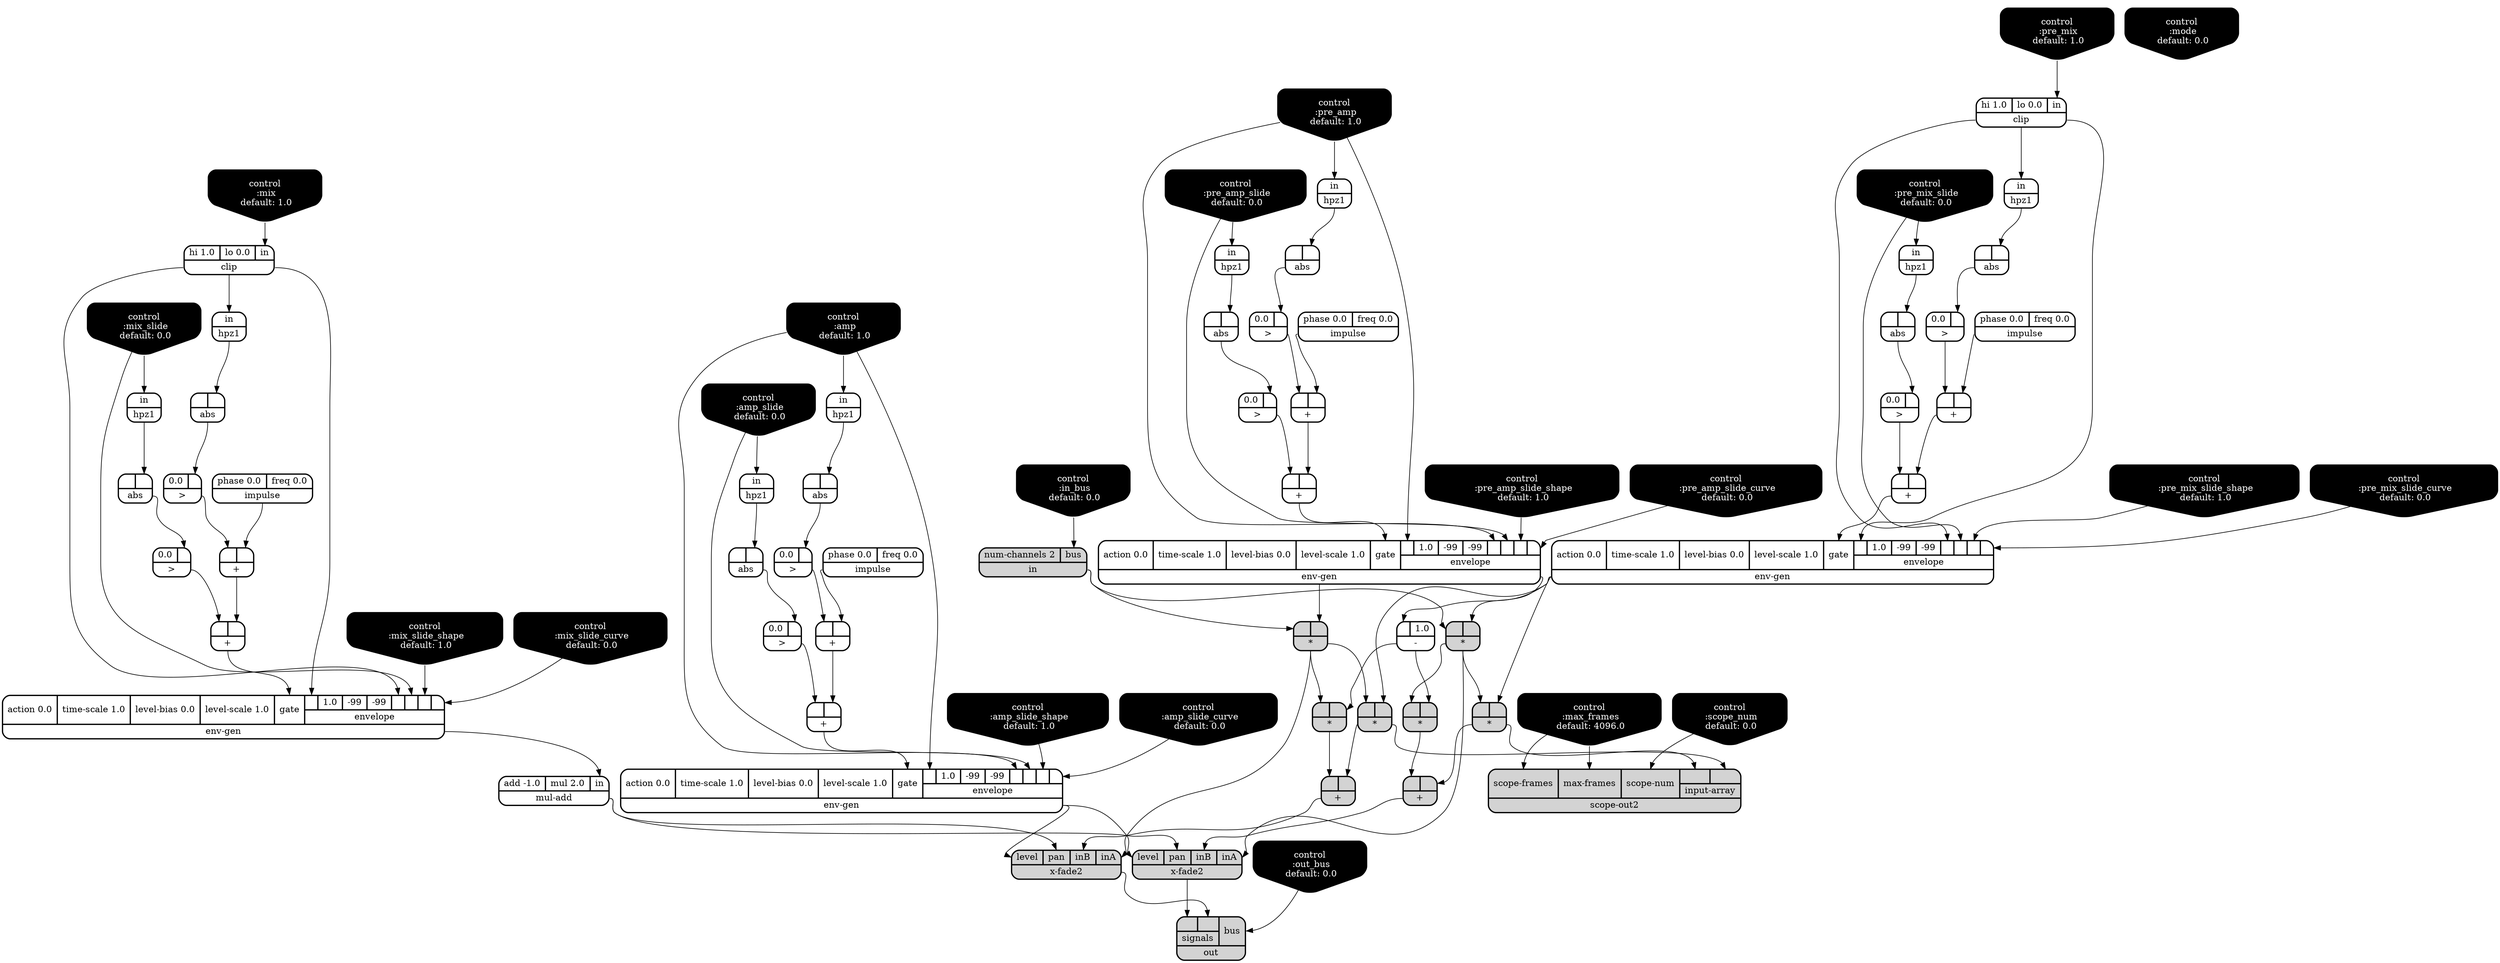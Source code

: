 digraph synthdef {
32 [label = "{{ <b> |<a> } |<__UG_NAME__>* }" style="filled, bold, rounded"  shape=record rankdir=LR];
67 [label = "{{ <b> |<a> } |<__UG_NAME__>* }" style="filled, bold, rounded"  shape=record rankdir=LR];
68 [label = "{{ <b> |<a> } |<__UG_NAME__>* }" style="filled, bold, rounded"  shape=record rankdir=LR];
69 [label = "{{ <b> |<a> } |<__UG_NAME__>* }" style="filled, bold, rounded"  shape=record rankdir=LR];
70 [label = "{{ <b> |<a> } |<__UG_NAME__>* }" style="filled, bold, rounded"  shape=record rankdir=LR];
73 [label = "{{ <b> |<a> } |<__UG_NAME__>* }" style="filled, bold, rounded"  shape=record rankdir=LR];
25 [label = "{{ <b> |<a> } |<__UG_NAME__>+ }" style="bold, rounded" shape=record rankdir=LR];
29 [label = "{{ <b> |<a> } |<__UG_NAME__>+ }" style="bold, rounded" shape=record rankdir=LR];
38 [label = "{{ <b> |<a> } |<__UG_NAME__>+ }" style="bold, rounded" shape=record rankdir=LR];
42 [label = "{{ <b> |<a> } |<__UG_NAME__>+ }" style="bold, rounded" shape=record rankdir=LR];
49 [label = "{{ <b> |<a> } |<__UG_NAME__>+ }" style="bold, rounded" shape=record rankdir=LR];
53 [label = "{{ <b> |<a> } |<__UG_NAME__>+ }" style="bold, rounded" shape=record rankdir=LR];
60 [label = "{{ <b> |<a> } |<__UG_NAME__>+ }" style="bold, rounded" shape=record rankdir=LR];
64 [label = "{{ <b> |<a> } |<__UG_NAME__>+ }" style="bold, rounded" shape=record rankdir=LR];
71 [label = "{{ <b> |<a> } |<__UG_NAME__>+ }" style="filled, bold, rounded"  shape=record rankdir=LR];
74 [label = "{{ <b> |<a> } |<__UG_NAME__>+ }" style="filled, bold, rounded"  shape=record rankdir=LR];
66 [label = "{{ <b> |<a> 1.0} |<__UG_NAME__>- }" style="bold, rounded" shape=record rankdir=LR];
24 [label = "{{ <b> 0.0|<a> } |<__UG_NAME__>\> }" style="bold, rounded" shape=record rankdir=LR];
28 [label = "{{ <b> 0.0|<a> } |<__UG_NAME__>\> }" style="bold, rounded" shape=record rankdir=LR];
37 [label = "{{ <b> 0.0|<a> } |<__UG_NAME__>\> }" style="bold, rounded" shape=record rankdir=LR];
41 [label = "{{ <b> 0.0|<a> } |<__UG_NAME__>\> }" style="bold, rounded" shape=record rankdir=LR];
48 [label = "{{ <b> 0.0|<a> } |<__UG_NAME__>\> }" style="bold, rounded" shape=record rankdir=LR];
52 [label = "{{ <b> 0.0|<a> } |<__UG_NAME__>\> }" style="bold, rounded" shape=record rankdir=LR];
59 [label = "{{ <b> 0.0|<a> } |<__UG_NAME__>\> }" style="bold, rounded" shape=record rankdir=LR];
63 [label = "{{ <b> 0.0|<a> } |<__UG_NAME__>\> }" style="bold, rounded" shape=record rankdir=LR];
23 [label = "{{ <b> |<a> } |<__UG_NAME__>abs }" style="bold, rounded" shape=record rankdir=LR];
27 [label = "{{ <b> |<a> } |<__UG_NAME__>abs }" style="bold, rounded" shape=record rankdir=LR];
36 [label = "{{ <b> |<a> } |<__UG_NAME__>abs }" style="bold, rounded" shape=record rankdir=LR];
40 [label = "{{ <b> |<a> } |<__UG_NAME__>abs }" style="bold, rounded" shape=record rankdir=LR];
47 [label = "{{ <b> |<a> } |<__UG_NAME__>abs }" style="bold, rounded" shape=record rankdir=LR];
51 [label = "{{ <b> |<a> } |<__UG_NAME__>abs }" style="bold, rounded" shape=record rankdir=LR];
58 [label = "{{ <b> |<a> } |<__UG_NAME__>abs }" style="bold, rounded" shape=record rankdir=LR];
62 [label = "{{ <b> |<a> } |<__UG_NAME__>abs }" style="bold, rounded" shape=record rankdir=LR];
34 [label = "{{ <hi> hi 1.0|<lo> lo 0.0|<in> in} |<__UG_NAME__>clip }" style="bold, rounded" shape=record rankdir=LR];
55 [label = "{{ <hi> hi 1.0|<lo> lo 0.0|<in> in} |<__UG_NAME__>clip }" style="bold, rounded" shape=record rankdir=LR];
0 [label = "control
 :scope_num
 default: 0.0" shape=invhouse style="rounded, filled, bold" fillcolor=black fontcolor=white ]; 
1 [label = "control
 :mode
 default: 0.0" shape=invhouse style="rounded, filled, bold" fillcolor=black fontcolor=white ]; 
2 [label = "control
 :max_frames
 default: 4096.0" shape=invhouse style="rounded, filled, bold" fillcolor=black fontcolor=white ]; 
3 [label = "control
 :pre_amp
 default: 1.0" shape=invhouse style="rounded, filled, bold" fillcolor=black fontcolor=white ]; 
4 [label = "control
 :pre_amp_slide
 default: 0.0" shape=invhouse style="rounded, filled, bold" fillcolor=black fontcolor=white ]; 
5 [label = "control
 :pre_amp_slide_shape
 default: 1.0" shape=invhouse style="rounded, filled, bold" fillcolor=black fontcolor=white ]; 
6 [label = "control
 :pre_amp_slide_curve
 default: 0.0" shape=invhouse style="rounded, filled, bold" fillcolor=black fontcolor=white ]; 
7 [label = "control
 :amp
 default: 1.0" shape=invhouse style="rounded, filled, bold" fillcolor=black fontcolor=white ]; 
8 [label = "control
 :amp_slide
 default: 0.0" shape=invhouse style="rounded, filled, bold" fillcolor=black fontcolor=white ]; 
9 [label = "control
 :amp_slide_shape
 default: 1.0" shape=invhouse style="rounded, filled, bold" fillcolor=black fontcolor=white ]; 
10 [label = "control
 :amp_slide_curve
 default: 0.0" shape=invhouse style="rounded, filled, bold" fillcolor=black fontcolor=white ]; 
11 [label = "control
 :mix
 default: 1.0" shape=invhouse style="rounded, filled, bold" fillcolor=black fontcolor=white ]; 
12 [label = "control
 :mix_slide
 default: 0.0" shape=invhouse style="rounded, filled, bold" fillcolor=black fontcolor=white ]; 
13 [label = "control
 :mix_slide_shape
 default: 1.0" shape=invhouse style="rounded, filled, bold" fillcolor=black fontcolor=white ]; 
14 [label = "control
 :mix_slide_curve
 default: 0.0" shape=invhouse style="rounded, filled, bold" fillcolor=black fontcolor=white ]; 
15 [label = "control
 :pre_mix
 default: 1.0" shape=invhouse style="rounded, filled, bold" fillcolor=black fontcolor=white ]; 
16 [label = "control
 :pre_mix_slide
 default: 0.0" shape=invhouse style="rounded, filled, bold" fillcolor=black fontcolor=white ]; 
17 [label = "control
 :pre_mix_slide_shape
 default: 1.0" shape=invhouse style="rounded, filled, bold" fillcolor=black fontcolor=white ]; 
18 [label = "control
 :pre_mix_slide_curve
 default: 0.0" shape=invhouse style="rounded, filled, bold" fillcolor=black fontcolor=white ]; 
19 [label = "control
 :in_bus
 default: 0.0" shape=invhouse style="rounded, filled, bold" fillcolor=black fontcolor=white ]; 
20 [label = "control
 :out_bus
 default: 0.0" shape=invhouse style="rounded, filled, bold" fillcolor=black fontcolor=white ]; 
30 [label = "{{ <action> action 0.0|<time____scale> time-scale 1.0|<level____bias> level-bias 0.0|<level____scale> level-scale 1.0|<gate> gate|{{<envelope___control___0>|1.0|-99|-99|<envelope___control___4>|<envelope___control___5>|<envelope___control___6>|<envelope___control___7>}|envelope}} |<__UG_NAME__>env-gen }" style="bold, rounded" shape=record rankdir=LR];
43 [label = "{{ <action> action 0.0|<time____scale> time-scale 1.0|<level____bias> level-bias 0.0|<level____scale> level-scale 1.0|<gate> gate|{{<envelope___clip___0>|1.0|-99|-99|<envelope___clip___4>|<envelope___control___5>|<envelope___control___6>|<envelope___control___7>}|envelope}} |<__UG_NAME__>env-gen }" style="bold, rounded" shape=record rankdir=LR];
54 [label = "{{ <action> action 0.0|<time____scale> time-scale 1.0|<level____bias> level-bias 0.0|<level____scale> level-scale 1.0|<gate> gate|{{<envelope___control___0>|1.0|-99|-99|<envelope___control___4>|<envelope___control___5>|<envelope___control___6>|<envelope___control___7>}|envelope}} |<__UG_NAME__>env-gen }" style="bold, rounded" shape=record rankdir=LR];
65 [label = "{{ <action> action 0.0|<time____scale> time-scale 1.0|<level____bias> level-bias 0.0|<level____scale> level-scale 1.0|<gate> gate|{{<envelope___clip___0>|1.0|-99|-99|<envelope___clip___4>|<envelope___control___5>|<envelope___control___6>|<envelope___control___7>}|envelope}} |<__UG_NAME__>env-gen }" style="bold, rounded" shape=record rankdir=LR];
22 [label = "{{ <in> in} |<__UG_NAME__>hpz1 }" style="bold, rounded" shape=record rankdir=LR];
26 [label = "{{ <in> in} |<__UG_NAME__>hpz1 }" style="bold, rounded" shape=record rankdir=LR];
35 [label = "{{ <in> in} |<__UG_NAME__>hpz1 }" style="bold, rounded" shape=record rankdir=LR];
39 [label = "{{ <in> in} |<__UG_NAME__>hpz1 }" style="bold, rounded" shape=record rankdir=LR];
46 [label = "{{ <in> in} |<__UG_NAME__>hpz1 }" style="bold, rounded" shape=record rankdir=LR];
50 [label = "{{ <in> in} |<__UG_NAME__>hpz1 }" style="bold, rounded" shape=record rankdir=LR];
56 [label = "{{ <in> in} |<__UG_NAME__>hpz1 }" style="bold, rounded" shape=record rankdir=LR];
61 [label = "{{ <in> in} |<__UG_NAME__>hpz1 }" style="bold, rounded" shape=record rankdir=LR];
21 [label = "{{ <phase> phase 0.0|<freq> freq 0.0} |<__UG_NAME__>impulse }" style="bold, rounded" shape=record rankdir=LR];
33 [label = "{{ <phase> phase 0.0|<freq> freq 0.0} |<__UG_NAME__>impulse }" style="bold, rounded" shape=record rankdir=LR];
45 [label = "{{ <phase> phase 0.0|<freq> freq 0.0} |<__UG_NAME__>impulse }" style="bold, rounded" shape=record rankdir=LR];
57 [label = "{{ <phase> phase 0.0|<freq> freq 0.0} |<__UG_NAME__>impulse }" style="bold, rounded" shape=record rankdir=LR];
31 [label = "{{ <num____channels> num-channels 2|<bus> bus} |<__UG_NAME__>in }" style="filled, bold, rounded"  shape=record rankdir=LR];
44 [label = "{{ <add> add -1.0|<mul> mul 2.0|<in> in} |<__UG_NAME__>mul-add }" style="bold, rounded" shape=record rankdir=LR];
76 [label = "{{ {{<signals___x____fade2___0>|<signals___x____fade2___1>}|signals}|<bus> bus} |<__UG_NAME__>out }" style="filled, bold, rounded"  shape=record rankdir=LR];
77 [label = "{{ <scope____frames> scope-frames|<max____frames> max-frames|<scope____num> scope-num|{{<input____array___binary____op____u____gen___0>|<input____array___binary____op____u____gen___1>}|input-array}} |<__UG_NAME__>scope-out2 }" style="filled, bold, rounded"  shape=record rankdir=LR];
72 [label = "{{ <level> level|<pan> pan|<inb> inB|<ina> inA} |<__UG_NAME__>x-fade2 }" style="filled, bold, rounded"  shape=record rankdir=LR];
75 [label = "{{ <level> level|<pan> pan|<inb> inB|<ina> inA} |<__UG_NAME__>x-fade2 }" style="filled, bold, rounded"  shape=record rankdir=LR];

30:__UG_NAME__ -> 32:a ;
31:__UG_NAME__ -> 32:b ;
30:__UG_NAME__ -> 67:a ;
31:__UG_NAME__ -> 67:b ;
66:__UG_NAME__ -> 68:a ;
67:__UG_NAME__ -> 68:b ;
65:__UG_NAME__ -> 69:a ;
32:__UG_NAME__ -> 69:b ;
66:__UG_NAME__ -> 70:a ;
32:__UG_NAME__ -> 70:b ;
65:__UG_NAME__ -> 73:a ;
67:__UG_NAME__ -> 73:b ;
21:__UG_NAME__ -> 25:a ;
24:__UG_NAME__ -> 25:b ;
25:__UG_NAME__ -> 29:a ;
28:__UG_NAME__ -> 29:b ;
33:__UG_NAME__ -> 38:a ;
37:__UG_NAME__ -> 38:b ;
38:__UG_NAME__ -> 42:a ;
41:__UG_NAME__ -> 42:b ;
45:__UG_NAME__ -> 49:a ;
48:__UG_NAME__ -> 49:b ;
49:__UG_NAME__ -> 53:a ;
52:__UG_NAME__ -> 53:b ;
57:__UG_NAME__ -> 60:a ;
59:__UG_NAME__ -> 60:b ;
60:__UG_NAME__ -> 64:a ;
63:__UG_NAME__ -> 64:b ;
69:__UG_NAME__ -> 71:a ;
70:__UG_NAME__ -> 71:b ;
73:__UG_NAME__ -> 74:a ;
68:__UG_NAME__ -> 74:b ;
65:__UG_NAME__ -> 66:b ;
23:__UG_NAME__ -> 24:a ;
27:__UG_NAME__ -> 28:a ;
36:__UG_NAME__ -> 37:a ;
40:__UG_NAME__ -> 41:a ;
47:__UG_NAME__ -> 48:a ;
51:__UG_NAME__ -> 52:a ;
58:__UG_NAME__ -> 59:a ;
62:__UG_NAME__ -> 63:a ;
22:__UG_NAME__ -> 23:a ;
26:__UG_NAME__ -> 27:a ;
35:__UG_NAME__ -> 36:a ;
39:__UG_NAME__ -> 40:a ;
46:__UG_NAME__ -> 47:a ;
50:__UG_NAME__ -> 51:a ;
56:__UG_NAME__ -> 58:a ;
61:__UG_NAME__ -> 62:a ;
11:__UG_NAME__ -> 34:in ;
15:__UG_NAME__ -> 55:in ;
3:__UG_NAME__ -> 30:envelope___control___0 ;
3:__UG_NAME__ -> 30:envelope___control___4 ;
4:__UG_NAME__ -> 30:envelope___control___5 ;
5:__UG_NAME__ -> 30:envelope___control___6 ;
6:__UG_NAME__ -> 30:envelope___control___7 ;
29:__UG_NAME__ -> 30:gate ;
34:__UG_NAME__ -> 43:envelope___clip___0 ;
34:__UG_NAME__ -> 43:envelope___clip___4 ;
12:__UG_NAME__ -> 43:envelope___control___5 ;
13:__UG_NAME__ -> 43:envelope___control___6 ;
14:__UG_NAME__ -> 43:envelope___control___7 ;
42:__UG_NAME__ -> 43:gate ;
7:__UG_NAME__ -> 54:envelope___control___0 ;
7:__UG_NAME__ -> 54:envelope___control___4 ;
8:__UG_NAME__ -> 54:envelope___control___5 ;
9:__UG_NAME__ -> 54:envelope___control___6 ;
10:__UG_NAME__ -> 54:envelope___control___7 ;
53:__UG_NAME__ -> 54:gate ;
55:__UG_NAME__ -> 65:envelope___clip___0 ;
55:__UG_NAME__ -> 65:envelope___clip___4 ;
16:__UG_NAME__ -> 65:envelope___control___5 ;
17:__UG_NAME__ -> 65:envelope___control___6 ;
18:__UG_NAME__ -> 65:envelope___control___7 ;
64:__UG_NAME__ -> 65:gate ;
3:__UG_NAME__ -> 22:in ;
4:__UG_NAME__ -> 26:in ;
34:__UG_NAME__ -> 35:in ;
12:__UG_NAME__ -> 39:in ;
7:__UG_NAME__ -> 46:in ;
8:__UG_NAME__ -> 50:in ;
55:__UG_NAME__ -> 56:in ;
16:__UG_NAME__ -> 61:in ;
19:__UG_NAME__ -> 31:bus ;
43:__UG_NAME__ -> 44:in ;
20:__UG_NAME__ -> 76:bus ;
75:__UG_NAME__ -> 76:signals___x____fade2___0 ;
72:__UG_NAME__ -> 76:signals___x____fade2___1 ;
73:__UG_NAME__ -> 77:input____array___binary____op____u____gen___0 ;
69:__UG_NAME__ -> 77:input____array___binary____op____u____gen___1 ;
0:__UG_NAME__ -> 77:scope____num ;
2:__UG_NAME__ -> 77:max____frames ;
2:__UG_NAME__ -> 77:scope____frames ;
32:__UG_NAME__ -> 72:ina ;
71:__UG_NAME__ -> 72:inb ;
44:__UG_NAME__ -> 72:pan ;
54:__UG_NAME__ -> 72:level ;
67:__UG_NAME__ -> 75:ina ;
74:__UG_NAME__ -> 75:inb ;
44:__UG_NAME__ -> 75:pan ;
54:__UG_NAME__ -> 75:level ;

}